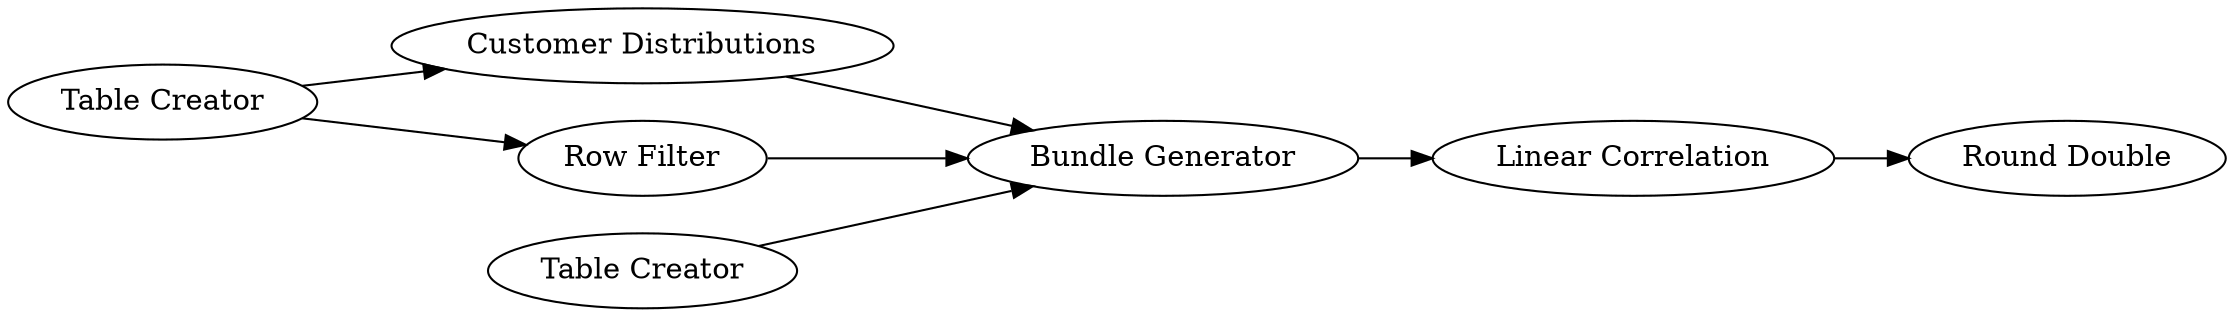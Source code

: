 digraph {
	5 -> 8
	1 -> 4
	4 -> 5
	3 -> 5
	8 -> 7
	1 -> 2
	2 -> 5
	5 [label="Bundle Generator"]
	1 [label="Table Creator"]
	7 [label="Round Double"]
	4 [label="Customer Distributions"]
	8 [label="Linear Correlation"]
	3 [label="Table Creator"]
	2 [label="Row Filter"]
	rankdir=LR
}
